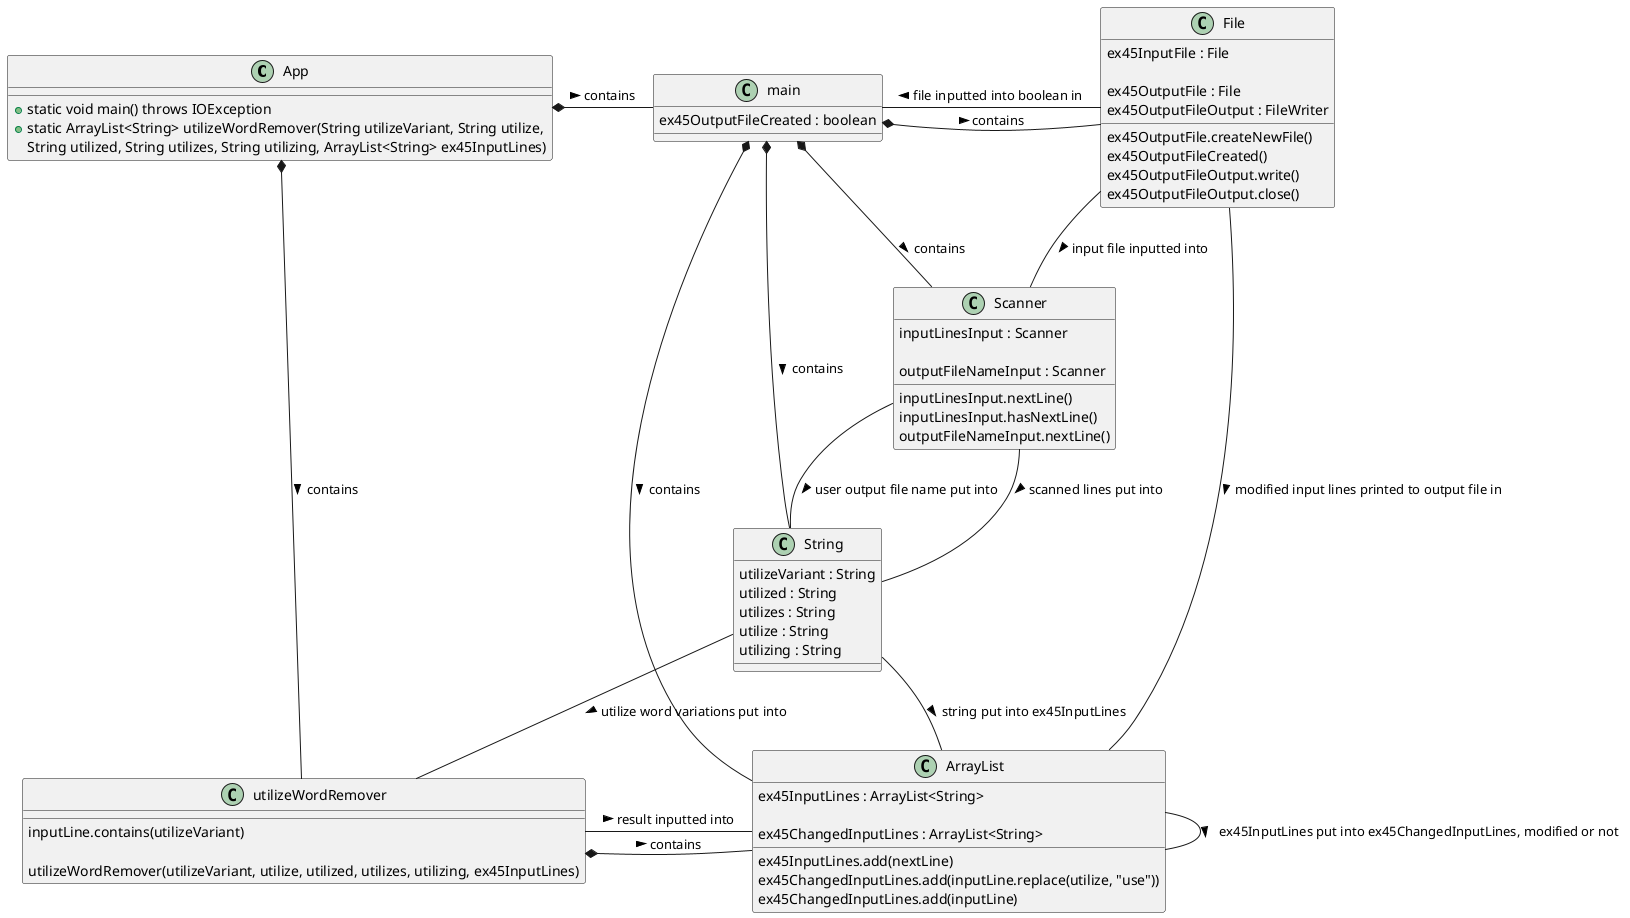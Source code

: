 @startuml
'https://plantuml.com/class-diagram

class App {
    +static void main() throws IOException
    +static ArrayList<String> utilizeWordRemover(String utilizeVariant, String utilize,
        String utilized, String utilizes, String utilizing, ArrayList<String> ex45InputLines)

}

class File {
    ex45InputFile : File

    ex45OutputFile : File
    ex45OutputFileOutput : FileWriter
    ex45OutputFile.createNewFile()
    ex45OutputFileCreated()
    ex45OutputFileOutput.write()
    ex45OutputFileOutput.close()
}

class String {
    utilizeVariant : String
    utilized : String
    utilizes : String
    utilize : String
    utilizing : String

}

class main {
    ex45OutputFileCreated : boolean
}

class utilizeWordRemover {
    inputLine.contains(utilizeVariant)

    utilizeWordRemover(utilizeVariant, utilize, utilized, utilizes, utilizing, ex45InputLines)
}

class ArrayList {
    ex45InputLines : ArrayList<String>
    ex45InputLines.add(nextLine)

    ex45ChangedInputLines : ArrayList<String>
    ex45ChangedInputLines.add(inputLine.replace(utilize, "use"))
    ex45ChangedInputLines.add(inputLine)
}

class Scanner {
    inputLinesInput : Scanner
    inputLinesInput.nextLine()
    inputLinesInput.hasNextLine()

    outputFileNameInput : Scanner
    outputFileNameInput.nextLine()
}

App *- main : contains >
App *- utilizeWordRemover : contains >
main *- File : contains >
main *- String : contains >
main *- Scanner : contains >
main *- ArrayList : contains >
utilizeWordRemover *- ArrayList : contains >

File -- Scanner : input file inputted into >
Scanner -- String : scanned lines put into >
Scanner -- String : user output file name put into >
String -- ArrayList : string put into ex45InputLines >
ArrayList -- utilizeWordRemover : result inputted into <
File -- main : file inputted into boolean in >
File -- ArrayList : modified input lines printed to output file in >

String -- utilizeWordRemover : utilize word variations put into >
ArrayList -- ArrayList : ex45InputLines put into ex45ChangedInputLines, modified or not >

@enduml
